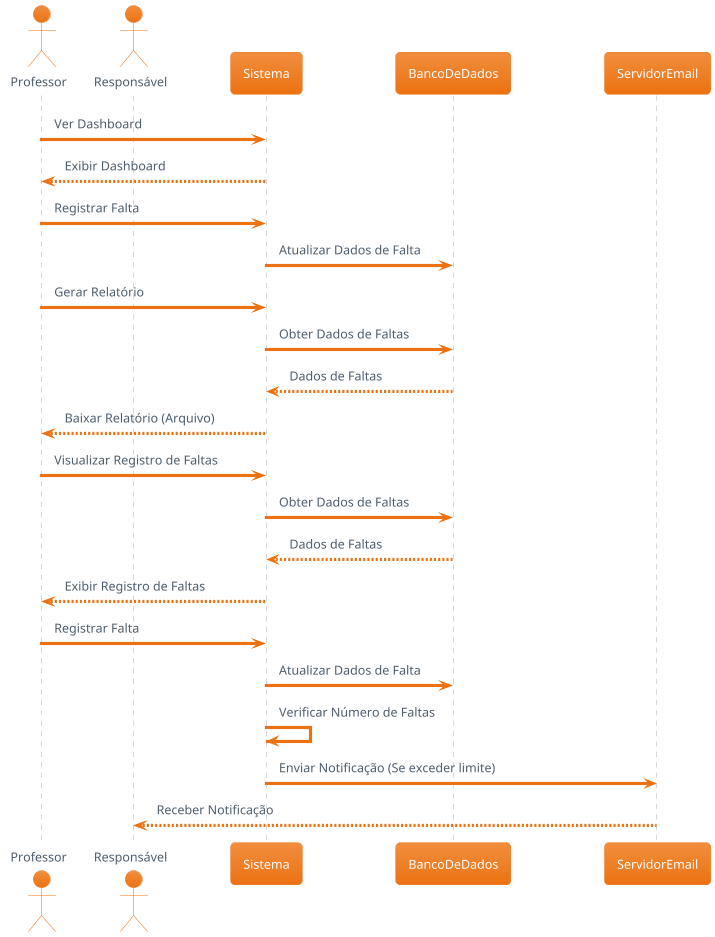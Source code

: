 @startuml sequencia
!theme aws-orange
actor Professor
actor Responsável
participant Sistema
participant BancoDeDados
participant ServidorEmail

Professor -> Sistema: Ver Dashboard
Sistema --> Professor: Exibir Dashboard

Professor -> Sistema: Registrar Falta
Sistema -> BancoDeDados: Atualizar Dados de Falta

Professor -> Sistema: Gerar Relatório
Sistema -> BancoDeDados: Obter Dados de Faltas
BancoDeDados --> Sistema: Dados de Faltas
Sistema --> Professor: Baixar Relatório (Arquivo)

Professor -> Sistema: Visualizar Registro de Faltas
Sistema -> BancoDeDados: Obter Dados de Faltas
BancoDeDados --> Sistema: Dados de Faltas
Sistema --> Professor: Exibir Registro de Faltas

Professor -> Sistema: Registrar Falta
Sistema -> BancoDeDados: Atualizar Dados de Falta
Sistema -> Sistema: Verificar Número de Faltas
Sistema -> ServidorEmail: Enviar Notificação (Se exceder limite)
ServidorEmail --> Responsável: Receber Notificação
@enduml